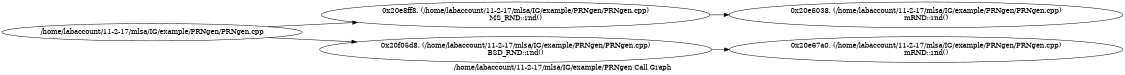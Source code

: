digraph "/home/labaccount/11-2-17/mlsa/IG/example/PRNgen Call Graph" {
	graph [dpi=300
		rankdir=LR
		size="7.5, 10"
		label="/home/labaccount/11-2-17/mlsa/IG/example/PRNgen Call Graph"
	];

	Node0x843790643 [shape=oval, label="/home/labaccount/11-2-17/mlsa/IG/example/PRNgen/PRNgen.cpp"];
	Node0x386637464 [shape=oval, label="0x20e8ff8. (/home/labaccount/11-2-17/mlsa/IG/example/PRNgen/PRNgen.cpp)\nMS_RND::rnd()"];
	Node0x843790643 -> Node0x386637464;
	Node0x871955863 [shape=oval, label="0x20f05d8. (/home/labaccount/11-2-17/mlsa/IG/example/PRNgen/PRNgen.cpp)\nBSD_RND::rnd()"];
	Node0x843790643 -> Node0x871955863;
	Node0x854410010 [shape=oval, label="0x20e6038. (/home/labaccount/11-2-17/mlsa/IG/example/PRNgen/PRNgen.cpp)\nmRND::rnd()"];
	Node0x386637464 -> Node0x854410010;
	Node0x753763160 [shape=oval, label="0x20e67a0. (/home/labaccount/11-2-17/mlsa/IG/example/PRNgen/PRNgen.cpp)\nmRND::rnd()"];
	Node0x871955863 -> Node0x753763160;
}